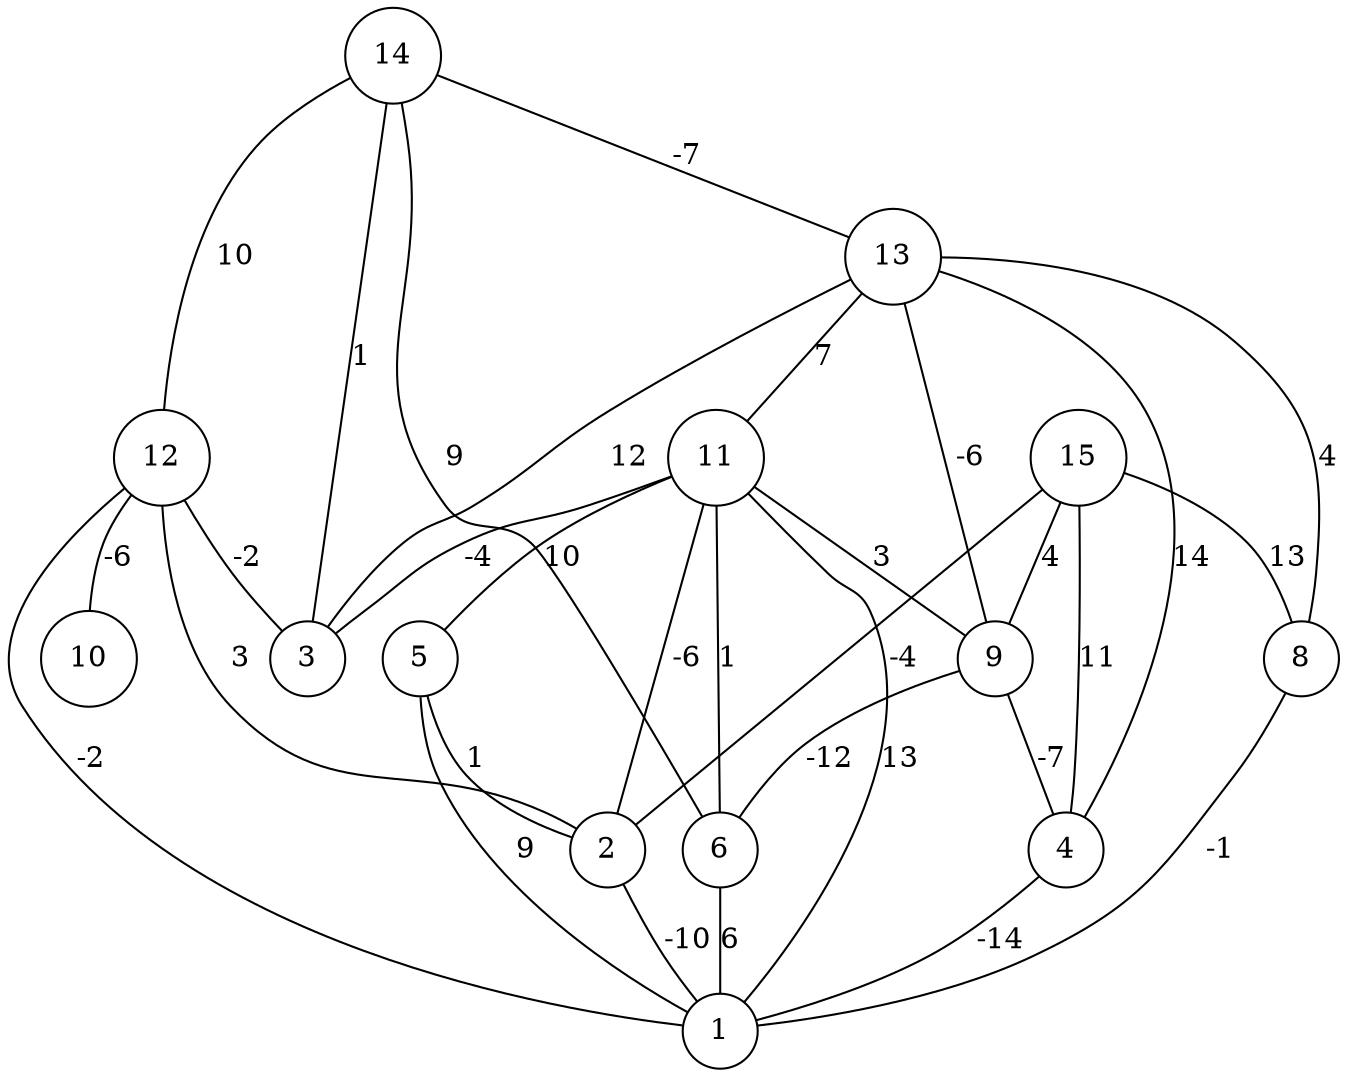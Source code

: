 graph { 
	 fontname="Helvetica,Arial,sans-serif" 
	 node [shape = circle]; 
	 15 -- 2 [label = "-4"];
	 15 -- 4 [label = "11"];
	 15 -- 8 [label = "13"];
	 15 -- 9 [label = "4"];
	 14 -- 3 [label = "1"];
	 14 -- 6 [label = "9"];
	 14 -- 12 [label = "10"];
	 14 -- 13 [label = "-7"];
	 13 -- 3 [label = "12"];
	 13 -- 4 [label = "14"];
	 13 -- 8 [label = "4"];
	 13 -- 9 [label = "-6"];
	 13 -- 11 [label = "7"];
	 12 -- 1 [label = "-2"];
	 12 -- 2 [label = "3"];
	 12 -- 3 [label = "-2"];
	 12 -- 10 [label = "-6"];
	 11 -- 1 [label = "13"];
	 11 -- 2 [label = "-6"];
	 11 -- 3 [label = "-4"];
	 11 -- 5 [label = "10"];
	 11 -- 6 [label = "1"];
	 11 -- 9 [label = "3"];
	 9 -- 4 [label = "-7"];
	 9 -- 6 [label = "-12"];
	 8 -- 1 [label = "-1"];
	 6 -- 1 [label = "6"];
	 5 -- 1 [label = "9"];
	 5 -- 2 [label = "1"];
	 4 -- 1 [label = "-14"];
	 2 -- 1 [label = "-10"];
	 1;
	 2;
	 3;
	 4;
	 5;
	 6;
	 8;
	 9;
	 10;
	 11;
	 12;
	 13;
	 14;
	 15;
}
